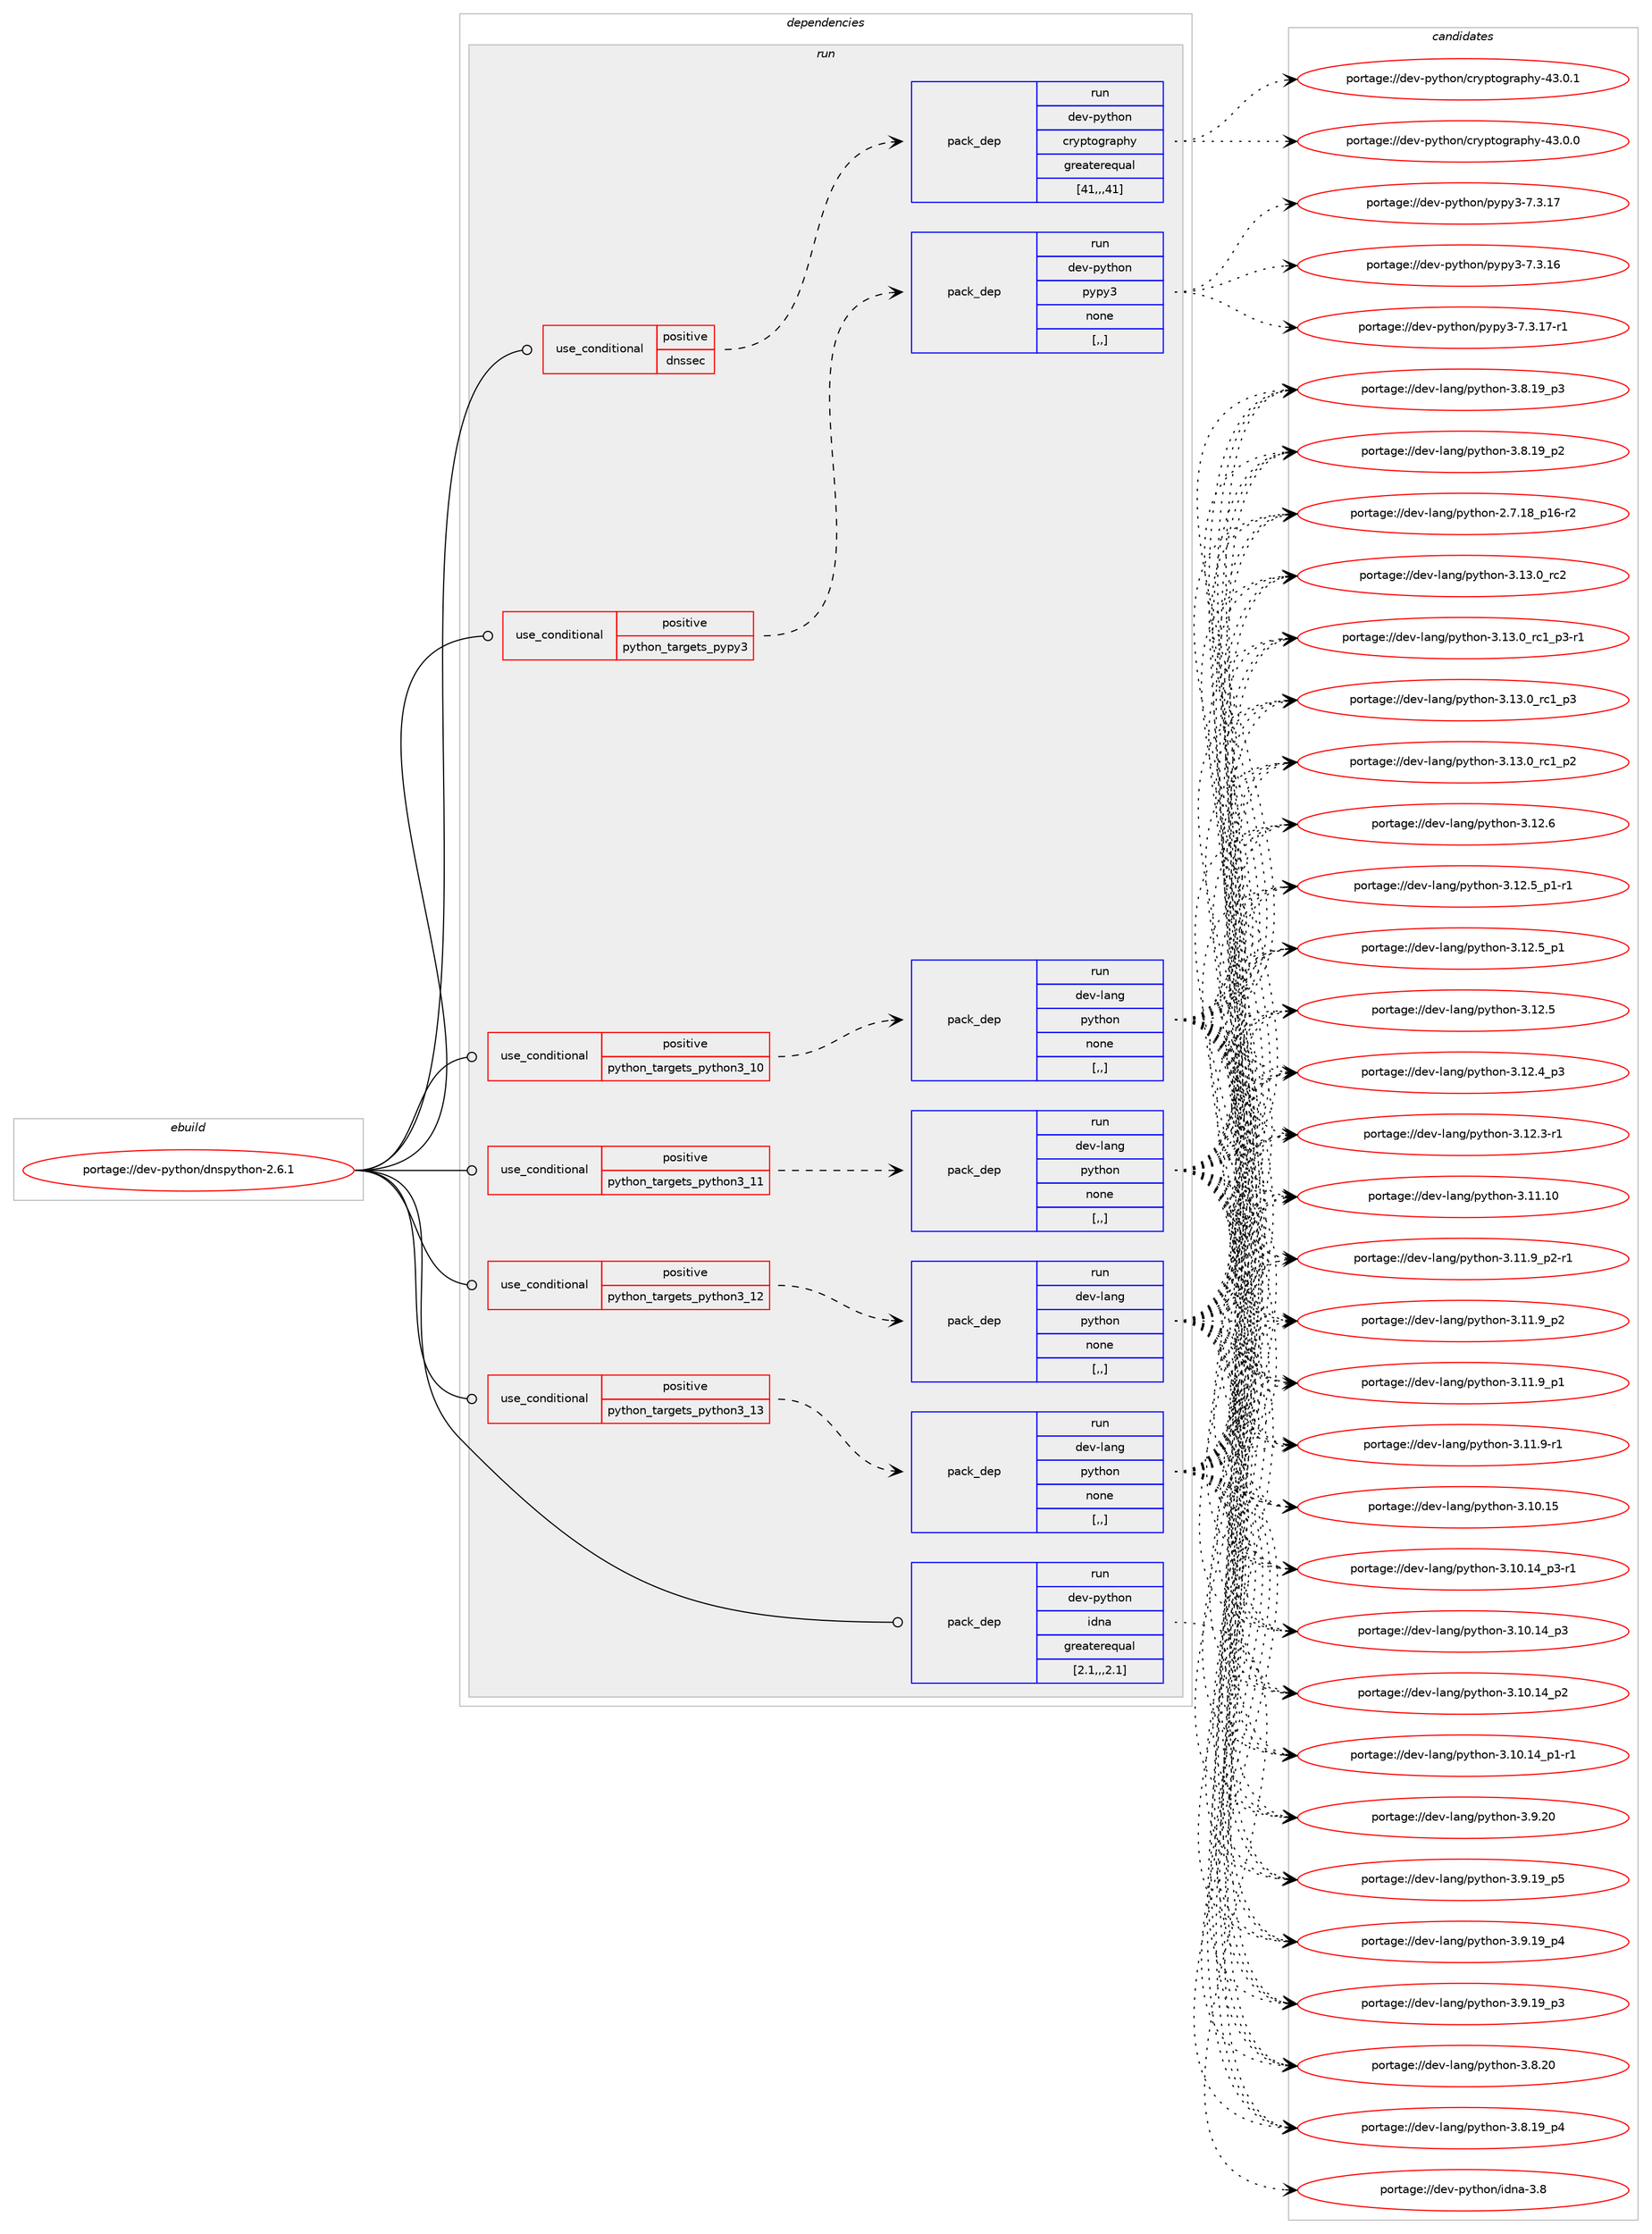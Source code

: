 digraph prolog {

# *************
# Graph options
# *************

newrank=true;
concentrate=true;
compound=true;
graph [rankdir=LR,fontname=Helvetica,fontsize=10,ranksep=1.5];#, ranksep=2.5, nodesep=0.2];
edge  [arrowhead=vee];
node  [fontname=Helvetica,fontsize=10];

# **********
# The ebuild
# **********

subgraph cluster_leftcol {
color=gray;
label=<<i>ebuild</i>>;
id [label="portage://dev-python/dnspython-2.6.1", color=red, width=4, href="../dev-python/dnspython-2.6.1.svg"];
}

# ****************
# The dependencies
# ****************

subgraph cluster_midcol {
color=gray;
label=<<i>dependencies</i>>;
subgraph cluster_compile {
fillcolor="#eeeeee";
style=filled;
label=<<i>compile</i>>;
}
subgraph cluster_compileandrun {
fillcolor="#eeeeee";
style=filled;
label=<<i>compile and run</i>>;
}
subgraph cluster_run {
fillcolor="#eeeeee";
style=filled;
label=<<i>run</i>>;
subgraph cond162737 {
dependency639828 [label=<<TABLE BORDER="0" CELLBORDER="1" CELLSPACING="0" CELLPADDING="4"><TR><TD ROWSPAN="3" CELLPADDING="10">use_conditional</TD></TR><TR><TD>positive</TD></TR><TR><TD>dnssec</TD></TR></TABLE>>, shape=none, color=red];
subgraph pack472274 {
dependency639829 [label=<<TABLE BORDER="0" CELLBORDER="1" CELLSPACING="0" CELLPADDING="4" WIDTH="220"><TR><TD ROWSPAN="6" CELLPADDING="30">pack_dep</TD></TR><TR><TD WIDTH="110">run</TD></TR><TR><TD>dev-python</TD></TR><TR><TD>cryptography</TD></TR><TR><TD>greaterequal</TD></TR><TR><TD>[41,,,41]</TD></TR></TABLE>>, shape=none, color=blue];
}
dependency639828:e -> dependency639829:w [weight=20,style="dashed",arrowhead="vee"];
}
id:e -> dependency639828:w [weight=20,style="solid",arrowhead="odot"];
subgraph cond162738 {
dependency639830 [label=<<TABLE BORDER="0" CELLBORDER="1" CELLSPACING="0" CELLPADDING="4"><TR><TD ROWSPAN="3" CELLPADDING="10">use_conditional</TD></TR><TR><TD>positive</TD></TR><TR><TD>python_targets_pypy3</TD></TR></TABLE>>, shape=none, color=red];
subgraph pack472275 {
dependency639831 [label=<<TABLE BORDER="0" CELLBORDER="1" CELLSPACING="0" CELLPADDING="4" WIDTH="220"><TR><TD ROWSPAN="6" CELLPADDING="30">pack_dep</TD></TR><TR><TD WIDTH="110">run</TD></TR><TR><TD>dev-python</TD></TR><TR><TD>pypy3</TD></TR><TR><TD>none</TD></TR><TR><TD>[,,]</TD></TR></TABLE>>, shape=none, color=blue];
}
dependency639830:e -> dependency639831:w [weight=20,style="dashed",arrowhead="vee"];
}
id:e -> dependency639830:w [weight=20,style="solid",arrowhead="odot"];
subgraph cond162739 {
dependency639832 [label=<<TABLE BORDER="0" CELLBORDER="1" CELLSPACING="0" CELLPADDING="4"><TR><TD ROWSPAN="3" CELLPADDING="10">use_conditional</TD></TR><TR><TD>positive</TD></TR><TR><TD>python_targets_python3_10</TD></TR></TABLE>>, shape=none, color=red];
subgraph pack472276 {
dependency639833 [label=<<TABLE BORDER="0" CELLBORDER="1" CELLSPACING="0" CELLPADDING="4" WIDTH="220"><TR><TD ROWSPAN="6" CELLPADDING="30">pack_dep</TD></TR><TR><TD WIDTH="110">run</TD></TR><TR><TD>dev-lang</TD></TR><TR><TD>python</TD></TR><TR><TD>none</TD></TR><TR><TD>[,,]</TD></TR></TABLE>>, shape=none, color=blue];
}
dependency639832:e -> dependency639833:w [weight=20,style="dashed",arrowhead="vee"];
}
id:e -> dependency639832:w [weight=20,style="solid",arrowhead="odot"];
subgraph cond162740 {
dependency639834 [label=<<TABLE BORDER="0" CELLBORDER="1" CELLSPACING="0" CELLPADDING="4"><TR><TD ROWSPAN="3" CELLPADDING="10">use_conditional</TD></TR><TR><TD>positive</TD></TR><TR><TD>python_targets_python3_11</TD></TR></TABLE>>, shape=none, color=red];
subgraph pack472277 {
dependency639835 [label=<<TABLE BORDER="0" CELLBORDER="1" CELLSPACING="0" CELLPADDING="4" WIDTH="220"><TR><TD ROWSPAN="6" CELLPADDING="30">pack_dep</TD></TR><TR><TD WIDTH="110">run</TD></TR><TR><TD>dev-lang</TD></TR><TR><TD>python</TD></TR><TR><TD>none</TD></TR><TR><TD>[,,]</TD></TR></TABLE>>, shape=none, color=blue];
}
dependency639834:e -> dependency639835:w [weight=20,style="dashed",arrowhead="vee"];
}
id:e -> dependency639834:w [weight=20,style="solid",arrowhead="odot"];
subgraph cond162741 {
dependency639836 [label=<<TABLE BORDER="0" CELLBORDER="1" CELLSPACING="0" CELLPADDING="4"><TR><TD ROWSPAN="3" CELLPADDING="10">use_conditional</TD></TR><TR><TD>positive</TD></TR><TR><TD>python_targets_python3_12</TD></TR></TABLE>>, shape=none, color=red];
subgraph pack472278 {
dependency639837 [label=<<TABLE BORDER="0" CELLBORDER="1" CELLSPACING="0" CELLPADDING="4" WIDTH="220"><TR><TD ROWSPAN="6" CELLPADDING="30">pack_dep</TD></TR><TR><TD WIDTH="110">run</TD></TR><TR><TD>dev-lang</TD></TR><TR><TD>python</TD></TR><TR><TD>none</TD></TR><TR><TD>[,,]</TD></TR></TABLE>>, shape=none, color=blue];
}
dependency639836:e -> dependency639837:w [weight=20,style="dashed",arrowhead="vee"];
}
id:e -> dependency639836:w [weight=20,style="solid",arrowhead="odot"];
subgraph cond162742 {
dependency639838 [label=<<TABLE BORDER="0" CELLBORDER="1" CELLSPACING="0" CELLPADDING="4"><TR><TD ROWSPAN="3" CELLPADDING="10">use_conditional</TD></TR><TR><TD>positive</TD></TR><TR><TD>python_targets_python3_13</TD></TR></TABLE>>, shape=none, color=red];
subgraph pack472279 {
dependency639839 [label=<<TABLE BORDER="0" CELLBORDER="1" CELLSPACING="0" CELLPADDING="4" WIDTH="220"><TR><TD ROWSPAN="6" CELLPADDING="30">pack_dep</TD></TR><TR><TD WIDTH="110">run</TD></TR><TR><TD>dev-lang</TD></TR><TR><TD>python</TD></TR><TR><TD>none</TD></TR><TR><TD>[,,]</TD></TR></TABLE>>, shape=none, color=blue];
}
dependency639838:e -> dependency639839:w [weight=20,style="dashed",arrowhead="vee"];
}
id:e -> dependency639838:w [weight=20,style="solid",arrowhead="odot"];
subgraph pack472280 {
dependency639840 [label=<<TABLE BORDER="0" CELLBORDER="1" CELLSPACING="0" CELLPADDING="4" WIDTH="220"><TR><TD ROWSPAN="6" CELLPADDING="30">pack_dep</TD></TR><TR><TD WIDTH="110">run</TD></TR><TR><TD>dev-python</TD></TR><TR><TD>idna</TD></TR><TR><TD>greaterequal</TD></TR><TR><TD>[2.1,,,2.1]</TD></TR></TABLE>>, shape=none, color=blue];
}
id:e -> dependency639840:w [weight=20,style="solid",arrowhead="odot"];
}
}

# **************
# The candidates
# **************

subgraph cluster_choices {
rank=same;
color=gray;
label=<<i>candidates</i>>;

subgraph choice472274 {
color=black;
nodesep=1;
choice1001011184511212111610411111047991141211121161111031149711210412145525146484649 [label="portage://dev-python/cryptography-43.0.1", color=red, width=4,href="../dev-python/cryptography-43.0.1.svg"];
choice1001011184511212111610411111047991141211121161111031149711210412145525146484648 [label="portage://dev-python/cryptography-43.0.0", color=red, width=4,href="../dev-python/cryptography-43.0.0.svg"];
dependency639829:e -> choice1001011184511212111610411111047991141211121161111031149711210412145525146484649:w [style=dotted,weight="100"];
dependency639829:e -> choice1001011184511212111610411111047991141211121161111031149711210412145525146484648:w [style=dotted,weight="100"];
}
subgraph choice472275 {
color=black;
nodesep=1;
choice100101118451121211161041111104711212111212151455546514649554511449 [label="portage://dev-python/pypy3-7.3.17-r1", color=red, width=4,href="../dev-python/pypy3-7.3.17-r1.svg"];
choice10010111845112121116104111110471121211121215145554651464955 [label="portage://dev-python/pypy3-7.3.17", color=red, width=4,href="../dev-python/pypy3-7.3.17.svg"];
choice10010111845112121116104111110471121211121215145554651464954 [label="portage://dev-python/pypy3-7.3.16", color=red, width=4,href="../dev-python/pypy3-7.3.16.svg"];
dependency639831:e -> choice100101118451121211161041111104711212111212151455546514649554511449:w [style=dotted,weight="100"];
dependency639831:e -> choice10010111845112121116104111110471121211121215145554651464955:w [style=dotted,weight="100"];
dependency639831:e -> choice10010111845112121116104111110471121211121215145554651464954:w [style=dotted,weight="100"];
}
subgraph choice472276 {
color=black;
nodesep=1;
choice10010111845108971101034711212111610411111045514649514648951149950 [label="portage://dev-lang/python-3.13.0_rc2", color=red, width=4,href="../dev-lang/python-3.13.0_rc2.svg"];
choice1001011184510897110103471121211161041111104551464951464895114994995112514511449 [label="portage://dev-lang/python-3.13.0_rc1_p3-r1", color=red, width=4,href="../dev-lang/python-3.13.0_rc1_p3-r1.svg"];
choice100101118451089711010347112121116104111110455146495146489511499499511251 [label="portage://dev-lang/python-3.13.0_rc1_p3", color=red, width=4,href="../dev-lang/python-3.13.0_rc1_p3.svg"];
choice100101118451089711010347112121116104111110455146495146489511499499511250 [label="portage://dev-lang/python-3.13.0_rc1_p2", color=red, width=4,href="../dev-lang/python-3.13.0_rc1_p2.svg"];
choice10010111845108971101034711212111610411111045514649504654 [label="portage://dev-lang/python-3.12.6", color=red, width=4,href="../dev-lang/python-3.12.6.svg"];
choice1001011184510897110103471121211161041111104551464950465395112494511449 [label="portage://dev-lang/python-3.12.5_p1-r1", color=red, width=4,href="../dev-lang/python-3.12.5_p1-r1.svg"];
choice100101118451089711010347112121116104111110455146495046539511249 [label="portage://dev-lang/python-3.12.5_p1", color=red, width=4,href="../dev-lang/python-3.12.5_p1.svg"];
choice10010111845108971101034711212111610411111045514649504653 [label="portage://dev-lang/python-3.12.5", color=red, width=4,href="../dev-lang/python-3.12.5.svg"];
choice100101118451089711010347112121116104111110455146495046529511251 [label="portage://dev-lang/python-3.12.4_p3", color=red, width=4,href="../dev-lang/python-3.12.4_p3.svg"];
choice100101118451089711010347112121116104111110455146495046514511449 [label="portage://dev-lang/python-3.12.3-r1", color=red, width=4,href="../dev-lang/python-3.12.3-r1.svg"];
choice1001011184510897110103471121211161041111104551464949464948 [label="portage://dev-lang/python-3.11.10", color=red, width=4,href="../dev-lang/python-3.11.10.svg"];
choice1001011184510897110103471121211161041111104551464949465795112504511449 [label="portage://dev-lang/python-3.11.9_p2-r1", color=red, width=4,href="../dev-lang/python-3.11.9_p2-r1.svg"];
choice100101118451089711010347112121116104111110455146494946579511250 [label="portage://dev-lang/python-3.11.9_p2", color=red, width=4,href="../dev-lang/python-3.11.9_p2.svg"];
choice100101118451089711010347112121116104111110455146494946579511249 [label="portage://dev-lang/python-3.11.9_p1", color=red, width=4,href="../dev-lang/python-3.11.9_p1.svg"];
choice100101118451089711010347112121116104111110455146494946574511449 [label="portage://dev-lang/python-3.11.9-r1", color=red, width=4,href="../dev-lang/python-3.11.9-r1.svg"];
choice1001011184510897110103471121211161041111104551464948464953 [label="portage://dev-lang/python-3.10.15", color=red, width=4,href="../dev-lang/python-3.10.15.svg"];
choice100101118451089711010347112121116104111110455146494846495295112514511449 [label="portage://dev-lang/python-3.10.14_p3-r1", color=red, width=4,href="../dev-lang/python-3.10.14_p3-r1.svg"];
choice10010111845108971101034711212111610411111045514649484649529511251 [label="portage://dev-lang/python-3.10.14_p3", color=red, width=4,href="../dev-lang/python-3.10.14_p3.svg"];
choice10010111845108971101034711212111610411111045514649484649529511250 [label="portage://dev-lang/python-3.10.14_p2", color=red, width=4,href="../dev-lang/python-3.10.14_p2.svg"];
choice100101118451089711010347112121116104111110455146494846495295112494511449 [label="portage://dev-lang/python-3.10.14_p1-r1", color=red, width=4,href="../dev-lang/python-3.10.14_p1-r1.svg"];
choice10010111845108971101034711212111610411111045514657465048 [label="portage://dev-lang/python-3.9.20", color=red, width=4,href="../dev-lang/python-3.9.20.svg"];
choice100101118451089711010347112121116104111110455146574649579511253 [label="portage://dev-lang/python-3.9.19_p5", color=red, width=4,href="../dev-lang/python-3.9.19_p5.svg"];
choice100101118451089711010347112121116104111110455146574649579511252 [label="portage://dev-lang/python-3.9.19_p4", color=red, width=4,href="../dev-lang/python-3.9.19_p4.svg"];
choice100101118451089711010347112121116104111110455146574649579511251 [label="portage://dev-lang/python-3.9.19_p3", color=red, width=4,href="../dev-lang/python-3.9.19_p3.svg"];
choice10010111845108971101034711212111610411111045514656465048 [label="portage://dev-lang/python-3.8.20", color=red, width=4,href="../dev-lang/python-3.8.20.svg"];
choice100101118451089711010347112121116104111110455146564649579511252 [label="portage://dev-lang/python-3.8.19_p4", color=red, width=4,href="../dev-lang/python-3.8.19_p4.svg"];
choice100101118451089711010347112121116104111110455146564649579511251 [label="portage://dev-lang/python-3.8.19_p3", color=red, width=4,href="../dev-lang/python-3.8.19_p3.svg"];
choice100101118451089711010347112121116104111110455146564649579511250 [label="portage://dev-lang/python-3.8.19_p2", color=red, width=4,href="../dev-lang/python-3.8.19_p2.svg"];
choice100101118451089711010347112121116104111110455046554649569511249544511450 [label="portage://dev-lang/python-2.7.18_p16-r2", color=red, width=4,href="../dev-lang/python-2.7.18_p16-r2.svg"];
dependency639833:e -> choice10010111845108971101034711212111610411111045514649514648951149950:w [style=dotted,weight="100"];
dependency639833:e -> choice1001011184510897110103471121211161041111104551464951464895114994995112514511449:w [style=dotted,weight="100"];
dependency639833:e -> choice100101118451089711010347112121116104111110455146495146489511499499511251:w [style=dotted,weight="100"];
dependency639833:e -> choice100101118451089711010347112121116104111110455146495146489511499499511250:w [style=dotted,weight="100"];
dependency639833:e -> choice10010111845108971101034711212111610411111045514649504654:w [style=dotted,weight="100"];
dependency639833:e -> choice1001011184510897110103471121211161041111104551464950465395112494511449:w [style=dotted,weight="100"];
dependency639833:e -> choice100101118451089711010347112121116104111110455146495046539511249:w [style=dotted,weight="100"];
dependency639833:e -> choice10010111845108971101034711212111610411111045514649504653:w [style=dotted,weight="100"];
dependency639833:e -> choice100101118451089711010347112121116104111110455146495046529511251:w [style=dotted,weight="100"];
dependency639833:e -> choice100101118451089711010347112121116104111110455146495046514511449:w [style=dotted,weight="100"];
dependency639833:e -> choice1001011184510897110103471121211161041111104551464949464948:w [style=dotted,weight="100"];
dependency639833:e -> choice1001011184510897110103471121211161041111104551464949465795112504511449:w [style=dotted,weight="100"];
dependency639833:e -> choice100101118451089711010347112121116104111110455146494946579511250:w [style=dotted,weight="100"];
dependency639833:e -> choice100101118451089711010347112121116104111110455146494946579511249:w [style=dotted,weight="100"];
dependency639833:e -> choice100101118451089711010347112121116104111110455146494946574511449:w [style=dotted,weight="100"];
dependency639833:e -> choice1001011184510897110103471121211161041111104551464948464953:w [style=dotted,weight="100"];
dependency639833:e -> choice100101118451089711010347112121116104111110455146494846495295112514511449:w [style=dotted,weight="100"];
dependency639833:e -> choice10010111845108971101034711212111610411111045514649484649529511251:w [style=dotted,weight="100"];
dependency639833:e -> choice10010111845108971101034711212111610411111045514649484649529511250:w [style=dotted,weight="100"];
dependency639833:e -> choice100101118451089711010347112121116104111110455146494846495295112494511449:w [style=dotted,weight="100"];
dependency639833:e -> choice10010111845108971101034711212111610411111045514657465048:w [style=dotted,weight="100"];
dependency639833:e -> choice100101118451089711010347112121116104111110455146574649579511253:w [style=dotted,weight="100"];
dependency639833:e -> choice100101118451089711010347112121116104111110455146574649579511252:w [style=dotted,weight="100"];
dependency639833:e -> choice100101118451089711010347112121116104111110455146574649579511251:w [style=dotted,weight="100"];
dependency639833:e -> choice10010111845108971101034711212111610411111045514656465048:w [style=dotted,weight="100"];
dependency639833:e -> choice100101118451089711010347112121116104111110455146564649579511252:w [style=dotted,weight="100"];
dependency639833:e -> choice100101118451089711010347112121116104111110455146564649579511251:w [style=dotted,weight="100"];
dependency639833:e -> choice100101118451089711010347112121116104111110455146564649579511250:w [style=dotted,weight="100"];
dependency639833:e -> choice100101118451089711010347112121116104111110455046554649569511249544511450:w [style=dotted,weight="100"];
}
subgraph choice472277 {
color=black;
nodesep=1;
choice10010111845108971101034711212111610411111045514649514648951149950 [label="portage://dev-lang/python-3.13.0_rc2", color=red, width=4,href="../dev-lang/python-3.13.0_rc2.svg"];
choice1001011184510897110103471121211161041111104551464951464895114994995112514511449 [label="portage://dev-lang/python-3.13.0_rc1_p3-r1", color=red, width=4,href="../dev-lang/python-3.13.0_rc1_p3-r1.svg"];
choice100101118451089711010347112121116104111110455146495146489511499499511251 [label="portage://dev-lang/python-3.13.0_rc1_p3", color=red, width=4,href="../dev-lang/python-3.13.0_rc1_p3.svg"];
choice100101118451089711010347112121116104111110455146495146489511499499511250 [label="portage://dev-lang/python-3.13.0_rc1_p2", color=red, width=4,href="../dev-lang/python-3.13.0_rc1_p2.svg"];
choice10010111845108971101034711212111610411111045514649504654 [label="portage://dev-lang/python-3.12.6", color=red, width=4,href="../dev-lang/python-3.12.6.svg"];
choice1001011184510897110103471121211161041111104551464950465395112494511449 [label="portage://dev-lang/python-3.12.5_p1-r1", color=red, width=4,href="../dev-lang/python-3.12.5_p1-r1.svg"];
choice100101118451089711010347112121116104111110455146495046539511249 [label="portage://dev-lang/python-3.12.5_p1", color=red, width=4,href="../dev-lang/python-3.12.5_p1.svg"];
choice10010111845108971101034711212111610411111045514649504653 [label="portage://dev-lang/python-3.12.5", color=red, width=4,href="../dev-lang/python-3.12.5.svg"];
choice100101118451089711010347112121116104111110455146495046529511251 [label="portage://dev-lang/python-3.12.4_p3", color=red, width=4,href="../dev-lang/python-3.12.4_p3.svg"];
choice100101118451089711010347112121116104111110455146495046514511449 [label="portage://dev-lang/python-3.12.3-r1", color=red, width=4,href="../dev-lang/python-3.12.3-r1.svg"];
choice1001011184510897110103471121211161041111104551464949464948 [label="portage://dev-lang/python-3.11.10", color=red, width=4,href="../dev-lang/python-3.11.10.svg"];
choice1001011184510897110103471121211161041111104551464949465795112504511449 [label="portage://dev-lang/python-3.11.9_p2-r1", color=red, width=4,href="../dev-lang/python-3.11.9_p2-r1.svg"];
choice100101118451089711010347112121116104111110455146494946579511250 [label="portage://dev-lang/python-3.11.9_p2", color=red, width=4,href="../dev-lang/python-3.11.9_p2.svg"];
choice100101118451089711010347112121116104111110455146494946579511249 [label="portage://dev-lang/python-3.11.9_p1", color=red, width=4,href="../dev-lang/python-3.11.9_p1.svg"];
choice100101118451089711010347112121116104111110455146494946574511449 [label="portage://dev-lang/python-3.11.9-r1", color=red, width=4,href="../dev-lang/python-3.11.9-r1.svg"];
choice1001011184510897110103471121211161041111104551464948464953 [label="portage://dev-lang/python-3.10.15", color=red, width=4,href="../dev-lang/python-3.10.15.svg"];
choice100101118451089711010347112121116104111110455146494846495295112514511449 [label="portage://dev-lang/python-3.10.14_p3-r1", color=red, width=4,href="../dev-lang/python-3.10.14_p3-r1.svg"];
choice10010111845108971101034711212111610411111045514649484649529511251 [label="portage://dev-lang/python-3.10.14_p3", color=red, width=4,href="../dev-lang/python-3.10.14_p3.svg"];
choice10010111845108971101034711212111610411111045514649484649529511250 [label="portage://dev-lang/python-3.10.14_p2", color=red, width=4,href="../dev-lang/python-3.10.14_p2.svg"];
choice100101118451089711010347112121116104111110455146494846495295112494511449 [label="portage://dev-lang/python-3.10.14_p1-r1", color=red, width=4,href="../dev-lang/python-3.10.14_p1-r1.svg"];
choice10010111845108971101034711212111610411111045514657465048 [label="portage://dev-lang/python-3.9.20", color=red, width=4,href="../dev-lang/python-3.9.20.svg"];
choice100101118451089711010347112121116104111110455146574649579511253 [label="portage://dev-lang/python-3.9.19_p5", color=red, width=4,href="../dev-lang/python-3.9.19_p5.svg"];
choice100101118451089711010347112121116104111110455146574649579511252 [label="portage://dev-lang/python-3.9.19_p4", color=red, width=4,href="../dev-lang/python-3.9.19_p4.svg"];
choice100101118451089711010347112121116104111110455146574649579511251 [label="portage://dev-lang/python-3.9.19_p3", color=red, width=4,href="../dev-lang/python-3.9.19_p3.svg"];
choice10010111845108971101034711212111610411111045514656465048 [label="portage://dev-lang/python-3.8.20", color=red, width=4,href="../dev-lang/python-3.8.20.svg"];
choice100101118451089711010347112121116104111110455146564649579511252 [label="portage://dev-lang/python-3.8.19_p4", color=red, width=4,href="../dev-lang/python-3.8.19_p4.svg"];
choice100101118451089711010347112121116104111110455146564649579511251 [label="portage://dev-lang/python-3.8.19_p3", color=red, width=4,href="../dev-lang/python-3.8.19_p3.svg"];
choice100101118451089711010347112121116104111110455146564649579511250 [label="portage://dev-lang/python-3.8.19_p2", color=red, width=4,href="../dev-lang/python-3.8.19_p2.svg"];
choice100101118451089711010347112121116104111110455046554649569511249544511450 [label="portage://dev-lang/python-2.7.18_p16-r2", color=red, width=4,href="../dev-lang/python-2.7.18_p16-r2.svg"];
dependency639835:e -> choice10010111845108971101034711212111610411111045514649514648951149950:w [style=dotted,weight="100"];
dependency639835:e -> choice1001011184510897110103471121211161041111104551464951464895114994995112514511449:w [style=dotted,weight="100"];
dependency639835:e -> choice100101118451089711010347112121116104111110455146495146489511499499511251:w [style=dotted,weight="100"];
dependency639835:e -> choice100101118451089711010347112121116104111110455146495146489511499499511250:w [style=dotted,weight="100"];
dependency639835:e -> choice10010111845108971101034711212111610411111045514649504654:w [style=dotted,weight="100"];
dependency639835:e -> choice1001011184510897110103471121211161041111104551464950465395112494511449:w [style=dotted,weight="100"];
dependency639835:e -> choice100101118451089711010347112121116104111110455146495046539511249:w [style=dotted,weight="100"];
dependency639835:e -> choice10010111845108971101034711212111610411111045514649504653:w [style=dotted,weight="100"];
dependency639835:e -> choice100101118451089711010347112121116104111110455146495046529511251:w [style=dotted,weight="100"];
dependency639835:e -> choice100101118451089711010347112121116104111110455146495046514511449:w [style=dotted,weight="100"];
dependency639835:e -> choice1001011184510897110103471121211161041111104551464949464948:w [style=dotted,weight="100"];
dependency639835:e -> choice1001011184510897110103471121211161041111104551464949465795112504511449:w [style=dotted,weight="100"];
dependency639835:e -> choice100101118451089711010347112121116104111110455146494946579511250:w [style=dotted,weight="100"];
dependency639835:e -> choice100101118451089711010347112121116104111110455146494946579511249:w [style=dotted,weight="100"];
dependency639835:e -> choice100101118451089711010347112121116104111110455146494946574511449:w [style=dotted,weight="100"];
dependency639835:e -> choice1001011184510897110103471121211161041111104551464948464953:w [style=dotted,weight="100"];
dependency639835:e -> choice100101118451089711010347112121116104111110455146494846495295112514511449:w [style=dotted,weight="100"];
dependency639835:e -> choice10010111845108971101034711212111610411111045514649484649529511251:w [style=dotted,weight="100"];
dependency639835:e -> choice10010111845108971101034711212111610411111045514649484649529511250:w [style=dotted,weight="100"];
dependency639835:e -> choice100101118451089711010347112121116104111110455146494846495295112494511449:w [style=dotted,weight="100"];
dependency639835:e -> choice10010111845108971101034711212111610411111045514657465048:w [style=dotted,weight="100"];
dependency639835:e -> choice100101118451089711010347112121116104111110455146574649579511253:w [style=dotted,weight="100"];
dependency639835:e -> choice100101118451089711010347112121116104111110455146574649579511252:w [style=dotted,weight="100"];
dependency639835:e -> choice100101118451089711010347112121116104111110455146574649579511251:w [style=dotted,weight="100"];
dependency639835:e -> choice10010111845108971101034711212111610411111045514656465048:w [style=dotted,weight="100"];
dependency639835:e -> choice100101118451089711010347112121116104111110455146564649579511252:w [style=dotted,weight="100"];
dependency639835:e -> choice100101118451089711010347112121116104111110455146564649579511251:w [style=dotted,weight="100"];
dependency639835:e -> choice100101118451089711010347112121116104111110455146564649579511250:w [style=dotted,weight="100"];
dependency639835:e -> choice100101118451089711010347112121116104111110455046554649569511249544511450:w [style=dotted,weight="100"];
}
subgraph choice472278 {
color=black;
nodesep=1;
choice10010111845108971101034711212111610411111045514649514648951149950 [label="portage://dev-lang/python-3.13.0_rc2", color=red, width=4,href="../dev-lang/python-3.13.0_rc2.svg"];
choice1001011184510897110103471121211161041111104551464951464895114994995112514511449 [label="portage://dev-lang/python-3.13.0_rc1_p3-r1", color=red, width=4,href="../dev-lang/python-3.13.0_rc1_p3-r1.svg"];
choice100101118451089711010347112121116104111110455146495146489511499499511251 [label="portage://dev-lang/python-3.13.0_rc1_p3", color=red, width=4,href="../dev-lang/python-3.13.0_rc1_p3.svg"];
choice100101118451089711010347112121116104111110455146495146489511499499511250 [label="portage://dev-lang/python-3.13.0_rc1_p2", color=red, width=4,href="../dev-lang/python-3.13.0_rc1_p2.svg"];
choice10010111845108971101034711212111610411111045514649504654 [label="portage://dev-lang/python-3.12.6", color=red, width=4,href="../dev-lang/python-3.12.6.svg"];
choice1001011184510897110103471121211161041111104551464950465395112494511449 [label="portage://dev-lang/python-3.12.5_p1-r1", color=red, width=4,href="../dev-lang/python-3.12.5_p1-r1.svg"];
choice100101118451089711010347112121116104111110455146495046539511249 [label="portage://dev-lang/python-3.12.5_p1", color=red, width=4,href="../dev-lang/python-3.12.5_p1.svg"];
choice10010111845108971101034711212111610411111045514649504653 [label="portage://dev-lang/python-3.12.5", color=red, width=4,href="../dev-lang/python-3.12.5.svg"];
choice100101118451089711010347112121116104111110455146495046529511251 [label="portage://dev-lang/python-3.12.4_p3", color=red, width=4,href="../dev-lang/python-3.12.4_p3.svg"];
choice100101118451089711010347112121116104111110455146495046514511449 [label="portage://dev-lang/python-3.12.3-r1", color=red, width=4,href="../dev-lang/python-3.12.3-r1.svg"];
choice1001011184510897110103471121211161041111104551464949464948 [label="portage://dev-lang/python-3.11.10", color=red, width=4,href="../dev-lang/python-3.11.10.svg"];
choice1001011184510897110103471121211161041111104551464949465795112504511449 [label="portage://dev-lang/python-3.11.9_p2-r1", color=red, width=4,href="../dev-lang/python-3.11.9_p2-r1.svg"];
choice100101118451089711010347112121116104111110455146494946579511250 [label="portage://dev-lang/python-3.11.9_p2", color=red, width=4,href="../dev-lang/python-3.11.9_p2.svg"];
choice100101118451089711010347112121116104111110455146494946579511249 [label="portage://dev-lang/python-3.11.9_p1", color=red, width=4,href="../dev-lang/python-3.11.9_p1.svg"];
choice100101118451089711010347112121116104111110455146494946574511449 [label="portage://dev-lang/python-3.11.9-r1", color=red, width=4,href="../dev-lang/python-3.11.9-r1.svg"];
choice1001011184510897110103471121211161041111104551464948464953 [label="portage://dev-lang/python-3.10.15", color=red, width=4,href="../dev-lang/python-3.10.15.svg"];
choice100101118451089711010347112121116104111110455146494846495295112514511449 [label="portage://dev-lang/python-3.10.14_p3-r1", color=red, width=4,href="../dev-lang/python-3.10.14_p3-r1.svg"];
choice10010111845108971101034711212111610411111045514649484649529511251 [label="portage://dev-lang/python-3.10.14_p3", color=red, width=4,href="../dev-lang/python-3.10.14_p3.svg"];
choice10010111845108971101034711212111610411111045514649484649529511250 [label="portage://dev-lang/python-3.10.14_p2", color=red, width=4,href="../dev-lang/python-3.10.14_p2.svg"];
choice100101118451089711010347112121116104111110455146494846495295112494511449 [label="portage://dev-lang/python-3.10.14_p1-r1", color=red, width=4,href="../dev-lang/python-3.10.14_p1-r1.svg"];
choice10010111845108971101034711212111610411111045514657465048 [label="portage://dev-lang/python-3.9.20", color=red, width=4,href="../dev-lang/python-3.9.20.svg"];
choice100101118451089711010347112121116104111110455146574649579511253 [label="portage://dev-lang/python-3.9.19_p5", color=red, width=4,href="../dev-lang/python-3.9.19_p5.svg"];
choice100101118451089711010347112121116104111110455146574649579511252 [label="portage://dev-lang/python-3.9.19_p4", color=red, width=4,href="../dev-lang/python-3.9.19_p4.svg"];
choice100101118451089711010347112121116104111110455146574649579511251 [label="portage://dev-lang/python-3.9.19_p3", color=red, width=4,href="../dev-lang/python-3.9.19_p3.svg"];
choice10010111845108971101034711212111610411111045514656465048 [label="portage://dev-lang/python-3.8.20", color=red, width=4,href="../dev-lang/python-3.8.20.svg"];
choice100101118451089711010347112121116104111110455146564649579511252 [label="portage://dev-lang/python-3.8.19_p4", color=red, width=4,href="../dev-lang/python-3.8.19_p4.svg"];
choice100101118451089711010347112121116104111110455146564649579511251 [label="portage://dev-lang/python-3.8.19_p3", color=red, width=4,href="../dev-lang/python-3.8.19_p3.svg"];
choice100101118451089711010347112121116104111110455146564649579511250 [label="portage://dev-lang/python-3.8.19_p2", color=red, width=4,href="../dev-lang/python-3.8.19_p2.svg"];
choice100101118451089711010347112121116104111110455046554649569511249544511450 [label="portage://dev-lang/python-2.7.18_p16-r2", color=red, width=4,href="../dev-lang/python-2.7.18_p16-r2.svg"];
dependency639837:e -> choice10010111845108971101034711212111610411111045514649514648951149950:w [style=dotted,weight="100"];
dependency639837:e -> choice1001011184510897110103471121211161041111104551464951464895114994995112514511449:w [style=dotted,weight="100"];
dependency639837:e -> choice100101118451089711010347112121116104111110455146495146489511499499511251:w [style=dotted,weight="100"];
dependency639837:e -> choice100101118451089711010347112121116104111110455146495146489511499499511250:w [style=dotted,weight="100"];
dependency639837:e -> choice10010111845108971101034711212111610411111045514649504654:w [style=dotted,weight="100"];
dependency639837:e -> choice1001011184510897110103471121211161041111104551464950465395112494511449:w [style=dotted,weight="100"];
dependency639837:e -> choice100101118451089711010347112121116104111110455146495046539511249:w [style=dotted,weight="100"];
dependency639837:e -> choice10010111845108971101034711212111610411111045514649504653:w [style=dotted,weight="100"];
dependency639837:e -> choice100101118451089711010347112121116104111110455146495046529511251:w [style=dotted,weight="100"];
dependency639837:e -> choice100101118451089711010347112121116104111110455146495046514511449:w [style=dotted,weight="100"];
dependency639837:e -> choice1001011184510897110103471121211161041111104551464949464948:w [style=dotted,weight="100"];
dependency639837:e -> choice1001011184510897110103471121211161041111104551464949465795112504511449:w [style=dotted,weight="100"];
dependency639837:e -> choice100101118451089711010347112121116104111110455146494946579511250:w [style=dotted,weight="100"];
dependency639837:e -> choice100101118451089711010347112121116104111110455146494946579511249:w [style=dotted,weight="100"];
dependency639837:e -> choice100101118451089711010347112121116104111110455146494946574511449:w [style=dotted,weight="100"];
dependency639837:e -> choice1001011184510897110103471121211161041111104551464948464953:w [style=dotted,weight="100"];
dependency639837:e -> choice100101118451089711010347112121116104111110455146494846495295112514511449:w [style=dotted,weight="100"];
dependency639837:e -> choice10010111845108971101034711212111610411111045514649484649529511251:w [style=dotted,weight="100"];
dependency639837:e -> choice10010111845108971101034711212111610411111045514649484649529511250:w [style=dotted,weight="100"];
dependency639837:e -> choice100101118451089711010347112121116104111110455146494846495295112494511449:w [style=dotted,weight="100"];
dependency639837:e -> choice10010111845108971101034711212111610411111045514657465048:w [style=dotted,weight="100"];
dependency639837:e -> choice100101118451089711010347112121116104111110455146574649579511253:w [style=dotted,weight="100"];
dependency639837:e -> choice100101118451089711010347112121116104111110455146574649579511252:w [style=dotted,weight="100"];
dependency639837:e -> choice100101118451089711010347112121116104111110455146574649579511251:w [style=dotted,weight="100"];
dependency639837:e -> choice10010111845108971101034711212111610411111045514656465048:w [style=dotted,weight="100"];
dependency639837:e -> choice100101118451089711010347112121116104111110455146564649579511252:w [style=dotted,weight="100"];
dependency639837:e -> choice100101118451089711010347112121116104111110455146564649579511251:w [style=dotted,weight="100"];
dependency639837:e -> choice100101118451089711010347112121116104111110455146564649579511250:w [style=dotted,weight="100"];
dependency639837:e -> choice100101118451089711010347112121116104111110455046554649569511249544511450:w [style=dotted,weight="100"];
}
subgraph choice472279 {
color=black;
nodesep=1;
choice10010111845108971101034711212111610411111045514649514648951149950 [label="portage://dev-lang/python-3.13.0_rc2", color=red, width=4,href="../dev-lang/python-3.13.0_rc2.svg"];
choice1001011184510897110103471121211161041111104551464951464895114994995112514511449 [label="portage://dev-lang/python-3.13.0_rc1_p3-r1", color=red, width=4,href="../dev-lang/python-3.13.0_rc1_p3-r1.svg"];
choice100101118451089711010347112121116104111110455146495146489511499499511251 [label="portage://dev-lang/python-3.13.0_rc1_p3", color=red, width=4,href="../dev-lang/python-3.13.0_rc1_p3.svg"];
choice100101118451089711010347112121116104111110455146495146489511499499511250 [label="portage://dev-lang/python-3.13.0_rc1_p2", color=red, width=4,href="../dev-lang/python-3.13.0_rc1_p2.svg"];
choice10010111845108971101034711212111610411111045514649504654 [label="portage://dev-lang/python-3.12.6", color=red, width=4,href="../dev-lang/python-3.12.6.svg"];
choice1001011184510897110103471121211161041111104551464950465395112494511449 [label="portage://dev-lang/python-3.12.5_p1-r1", color=red, width=4,href="../dev-lang/python-3.12.5_p1-r1.svg"];
choice100101118451089711010347112121116104111110455146495046539511249 [label="portage://dev-lang/python-3.12.5_p1", color=red, width=4,href="../dev-lang/python-3.12.5_p1.svg"];
choice10010111845108971101034711212111610411111045514649504653 [label="portage://dev-lang/python-3.12.5", color=red, width=4,href="../dev-lang/python-3.12.5.svg"];
choice100101118451089711010347112121116104111110455146495046529511251 [label="portage://dev-lang/python-3.12.4_p3", color=red, width=4,href="../dev-lang/python-3.12.4_p3.svg"];
choice100101118451089711010347112121116104111110455146495046514511449 [label="portage://dev-lang/python-3.12.3-r1", color=red, width=4,href="../dev-lang/python-3.12.3-r1.svg"];
choice1001011184510897110103471121211161041111104551464949464948 [label="portage://dev-lang/python-3.11.10", color=red, width=4,href="../dev-lang/python-3.11.10.svg"];
choice1001011184510897110103471121211161041111104551464949465795112504511449 [label="portage://dev-lang/python-3.11.9_p2-r1", color=red, width=4,href="../dev-lang/python-3.11.9_p2-r1.svg"];
choice100101118451089711010347112121116104111110455146494946579511250 [label="portage://dev-lang/python-3.11.9_p2", color=red, width=4,href="../dev-lang/python-3.11.9_p2.svg"];
choice100101118451089711010347112121116104111110455146494946579511249 [label="portage://dev-lang/python-3.11.9_p1", color=red, width=4,href="../dev-lang/python-3.11.9_p1.svg"];
choice100101118451089711010347112121116104111110455146494946574511449 [label="portage://dev-lang/python-3.11.9-r1", color=red, width=4,href="../dev-lang/python-3.11.9-r1.svg"];
choice1001011184510897110103471121211161041111104551464948464953 [label="portage://dev-lang/python-3.10.15", color=red, width=4,href="../dev-lang/python-3.10.15.svg"];
choice100101118451089711010347112121116104111110455146494846495295112514511449 [label="portage://dev-lang/python-3.10.14_p3-r1", color=red, width=4,href="../dev-lang/python-3.10.14_p3-r1.svg"];
choice10010111845108971101034711212111610411111045514649484649529511251 [label="portage://dev-lang/python-3.10.14_p3", color=red, width=4,href="../dev-lang/python-3.10.14_p3.svg"];
choice10010111845108971101034711212111610411111045514649484649529511250 [label="portage://dev-lang/python-3.10.14_p2", color=red, width=4,href="../dev-lang/python-3.10.14_p2.svg"];
choice100101118451089711010347112121116104111110455146494846495295112494511449 [label="portage://dev-lang/python-3.10.14_p1-r1", color=red, width=4,href="../dev-lang/python-3.10.14_p1-r1.svg"];
choice10010111845108971101034711212111610411111045514657465048 [label="portage://dev-lang/python-3.9.20", color=red, width=4,href="../dev-lang/python-3.9.20.svg"];
choice100101118451089711010347112121116104111110455146574649579511253 [label="portage://dev-lang/python-3.9.19_p5", color=red, width=4,href="../dev-lang/python-3.9.19_p5.svg"];
choice100101118451089711010347112121116104111110455146574649579511252 [label="portage://dev-lang/python-3.9.19_p4", color=red, width=4,href="../dev-lang/python-3.9.19_p4.svg"];
choice100101118451089711010347112121116104111110455146574649579511251 [label="portage://dev-lang/python-3.9.19_p3", color=red, width=4,href="../dev-lang/python-3.9.19_p3.svg"];
choice10010111845108971101034711212111610411111045514656465048 [label="portage://dev-lang/python-3.8.20", color=red, width=4,href="../dev-lang/python-3.8.20.svg"];
choice100101118451089711010347112121116104111110455146564649579511252 [label="portage://dev-lang/python-3.8.19_p4", color=red, width=4,href="../dev-lang/python-3.8.19_p4.svg"];
choice100101118451089711010347112121116104111110455146564649579511251 [label="portage://dev-lang/python-3.8.19_p3", color=red, width=4,href="../dev-lang/python-3.8.19_p3.svg"];
choice100101118451089711010347112121116104111110455146564649579511250 [label="portage://dev-lang/python-3.8.19_p2", color=red, width=4,href="../dev-lang/python-3.8.19_p2.svg"];
choice100101118451089711010347112121116104111110455046554649569511249544511450 [label="portage://dev-lang/python-2.7.18_p16-r2", color=red, width=4,href="../dev-lang/python-2.7.18_p16-r2.svg"];
dependency639839:e -> choice10010111845108971101034711212111610411111045514649514648951149950:w [style=dotted,weight="100"];
dependency639839:e -> choice1001011184510897110103471121211161041111104551464951464895114994995112514511449:w [style=dotted,weight="100"];
dependency639839:e -> choice100101118451089711010347112121116104111110455146495146489511499499511251:w [style=dotted,weight="100"];
dependency639839:e -> choice100101118451089711010347112121116104111110455146495146489511499499511250:w [style=dotted,weight="100"];
dependency639839:e -> choice10010111845108971101034711212111610411111045514649504654:w [style=dotted,weight="100"];
dependency639839:e -> choice1001011184510897110103471121211161041111104551464950465395112494511449:w [style=dotted,weight="100"];
dependency639839:e -> choice100101118451089711010347112121116104111110455146495046539511249:w [style=dotted,weight="100"];
dependency639839:e -> choice10010111845108971101034711212111610411111045514649504653:w [style=dotted,weight="100"];
dependency639839:e -> choice100101118451089711010347112121116104111110455146495046529511251:w [style=dotted,weight="100"];
dependency639839:e -> choice100101118451089711010347112121116104111110455146495046514511449:w [style=dotted,weight="100"];
dependency639839:e -> choice1001011184510897110103471121211161041111104551464949464948:w [style=dotted,weight="100"];
dependency639839:e -> choice1001011184510897110103471121211161041111104551464949465795112504511449:w [style=dotted,weight="100"];
dependency639839:e -> choice100101118451089711010347112121116104111110455146494946579511250:w [style=dotted,weight="100"];
dependency639839:e -> choice100101118451089711010347112121116104111110455146494946579511249:w [style=dotted,weight="100"];
dependency639839:e -> choice100101118451089711010347112121116104111110455146494946574511449:w [style=dotted,weight="100"];
dependency639839:e -> choice1001011184510897110103471121211161041111104551464948464953:w [style=dotted,weight="100"];
dependency639839:e -> choice100101118451089711010347112121116104111110455146494846495295112514511449:w [style=dotted,weight="100"];
dependency639839:e -> choice10010111845108971101034711212111610411111045514649484649529511251:w [style=dotted,weight="100"];
dependency639839:e -> choice10010111845108971101034711212111610411111045514649484649529511250:w [style=dotted,weight="100"];
dependency639839:e -> choice100101118451089711010347112121116104111110455146494846495295112494511449:w [style=dotted,weight="100"];
dependency639839:e -> choice10010111845108971101034711212111610411111045514657465048:w [style=dotted,weight="100"];
dependency639839:e -> choice100101118451089711010347112121116104111110455146574649579511253:w [style=dotted,weight="100"];
dependency639839:e -> choice100101118451089711010347112121116104111110455146574649579511252:w [style=dotted,weight="100"];
dependency639839:e -> choice100101118451089711010347112121116104111110455146574649579511251:w [style=dotted,weight="100"];
dependency639839:e -> choice10010111845108971101034711212111610411111045514656465048:w [style=dotted,weight="100"];
dependency639839:e -> choice100101118451089711010347112121116104111110455146564649579511252:w [style=dotted,weight="100"];
dependency639839:e -> choice100101118451089711010347112121116104111110455146564649579511251:w [style=dotted,weight="100"];
dependency639839:e -> choice100101118451089711010347112121116104111110455146564649579511250:w [style=dotted,weight="100"];
dependency639839:e -> choice100101118451089711010347112121116104111110455046554649569511249544511450:w [style=dotted,weight="100"];
}
subgraph choice472280 {
color=black;
nodesep=1;
choice10010111845112121116104111110471051001109745514656 [label="portage://dev-python/idna-3.8", color=red, width=4,href="../dev-python/idna-3.8.svg"];
dependency639840:e -> choice10010111845112121116104111110471051001109745514656:w [style=dotted,weight="100"];
}
}

}
